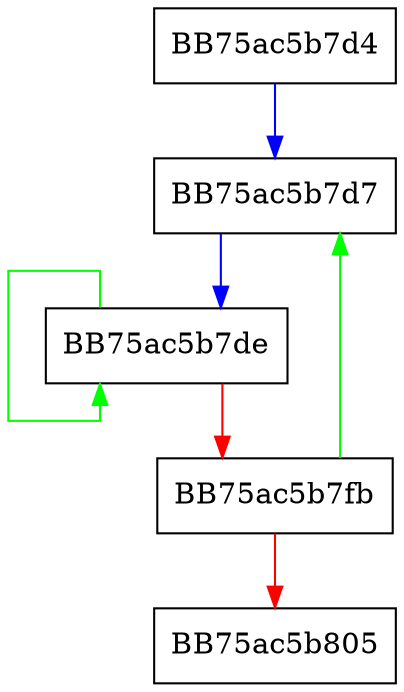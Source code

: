 digraph rar_updatekeys {
  node [shape="box"];
  graph [splines=ortho];
  BB75ac5b7d4 -> BB75ac5b7d7 [color="blue"];
  BB75ac5b7d7 -> BB75ac5b7de [color="blue"];
  BB75ac5b7de -> BB75ac5b7de [color="green"];
  BB75ac5b7de -> BB75ac5b7fb [color="red"];
  BB75ac5b7fb -> BB75ac5b7d7 [color="green"];
  BB75ac5b7fb -> BB75ac5b805 [color="red"];
}